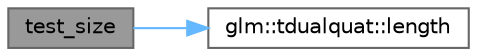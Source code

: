 digraph "test_size"
{
 // LATEX_PDF_SIZE
  bgcolor="transparent";
  edge [fontname=Helvetica,fontsize=10,labelfontname=Helvetica,labelfontsize=10];
  node [fontname=Helvetica,fontsize=10,shape=box,height=0.2,width=0.4];
  rankdir="LR";
  Node1 [id="Node000001",label="test_size",height=0.2,width=0.4,color="gray40", fillcolor="grey60", style="filled", fontcolor="black",tooltip=" "];
  Node1 -> Node2 [id="edge3_Node000001_Node000002",color="steelblue1",style="solid",tooltip=" "];
  Node2 [id="Node000002",label="glm::tdualquat::length",height=0.2,width=0.4,color="grey40", fillcolor="white", style="filled",URL="$structglm_1_1tdualquat.html#a79fe24c72a3f26d906b080de34b92b4e",tooltip="Return the count of components of a dual quaternion."];
}
